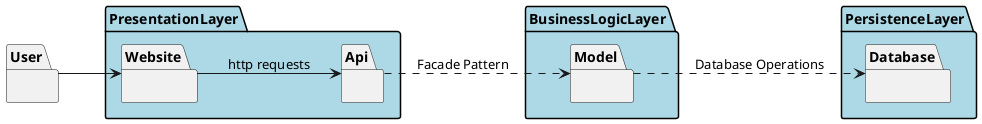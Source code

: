 @startuml
left to right direction

package User {}

package PresentationLayer #LightBlue {
	package Website {}
	package Api {}
}

package BusinessLogicLayer #LightBlue {
	package Model {
	}
}

package PersistenceLayer #LightBlue {
	package Database {}
}

User --> Website
Website --> Api : http requests
Api ..> Model : Facade Pattern
Model ..> Database : Database Operations

@enduml
